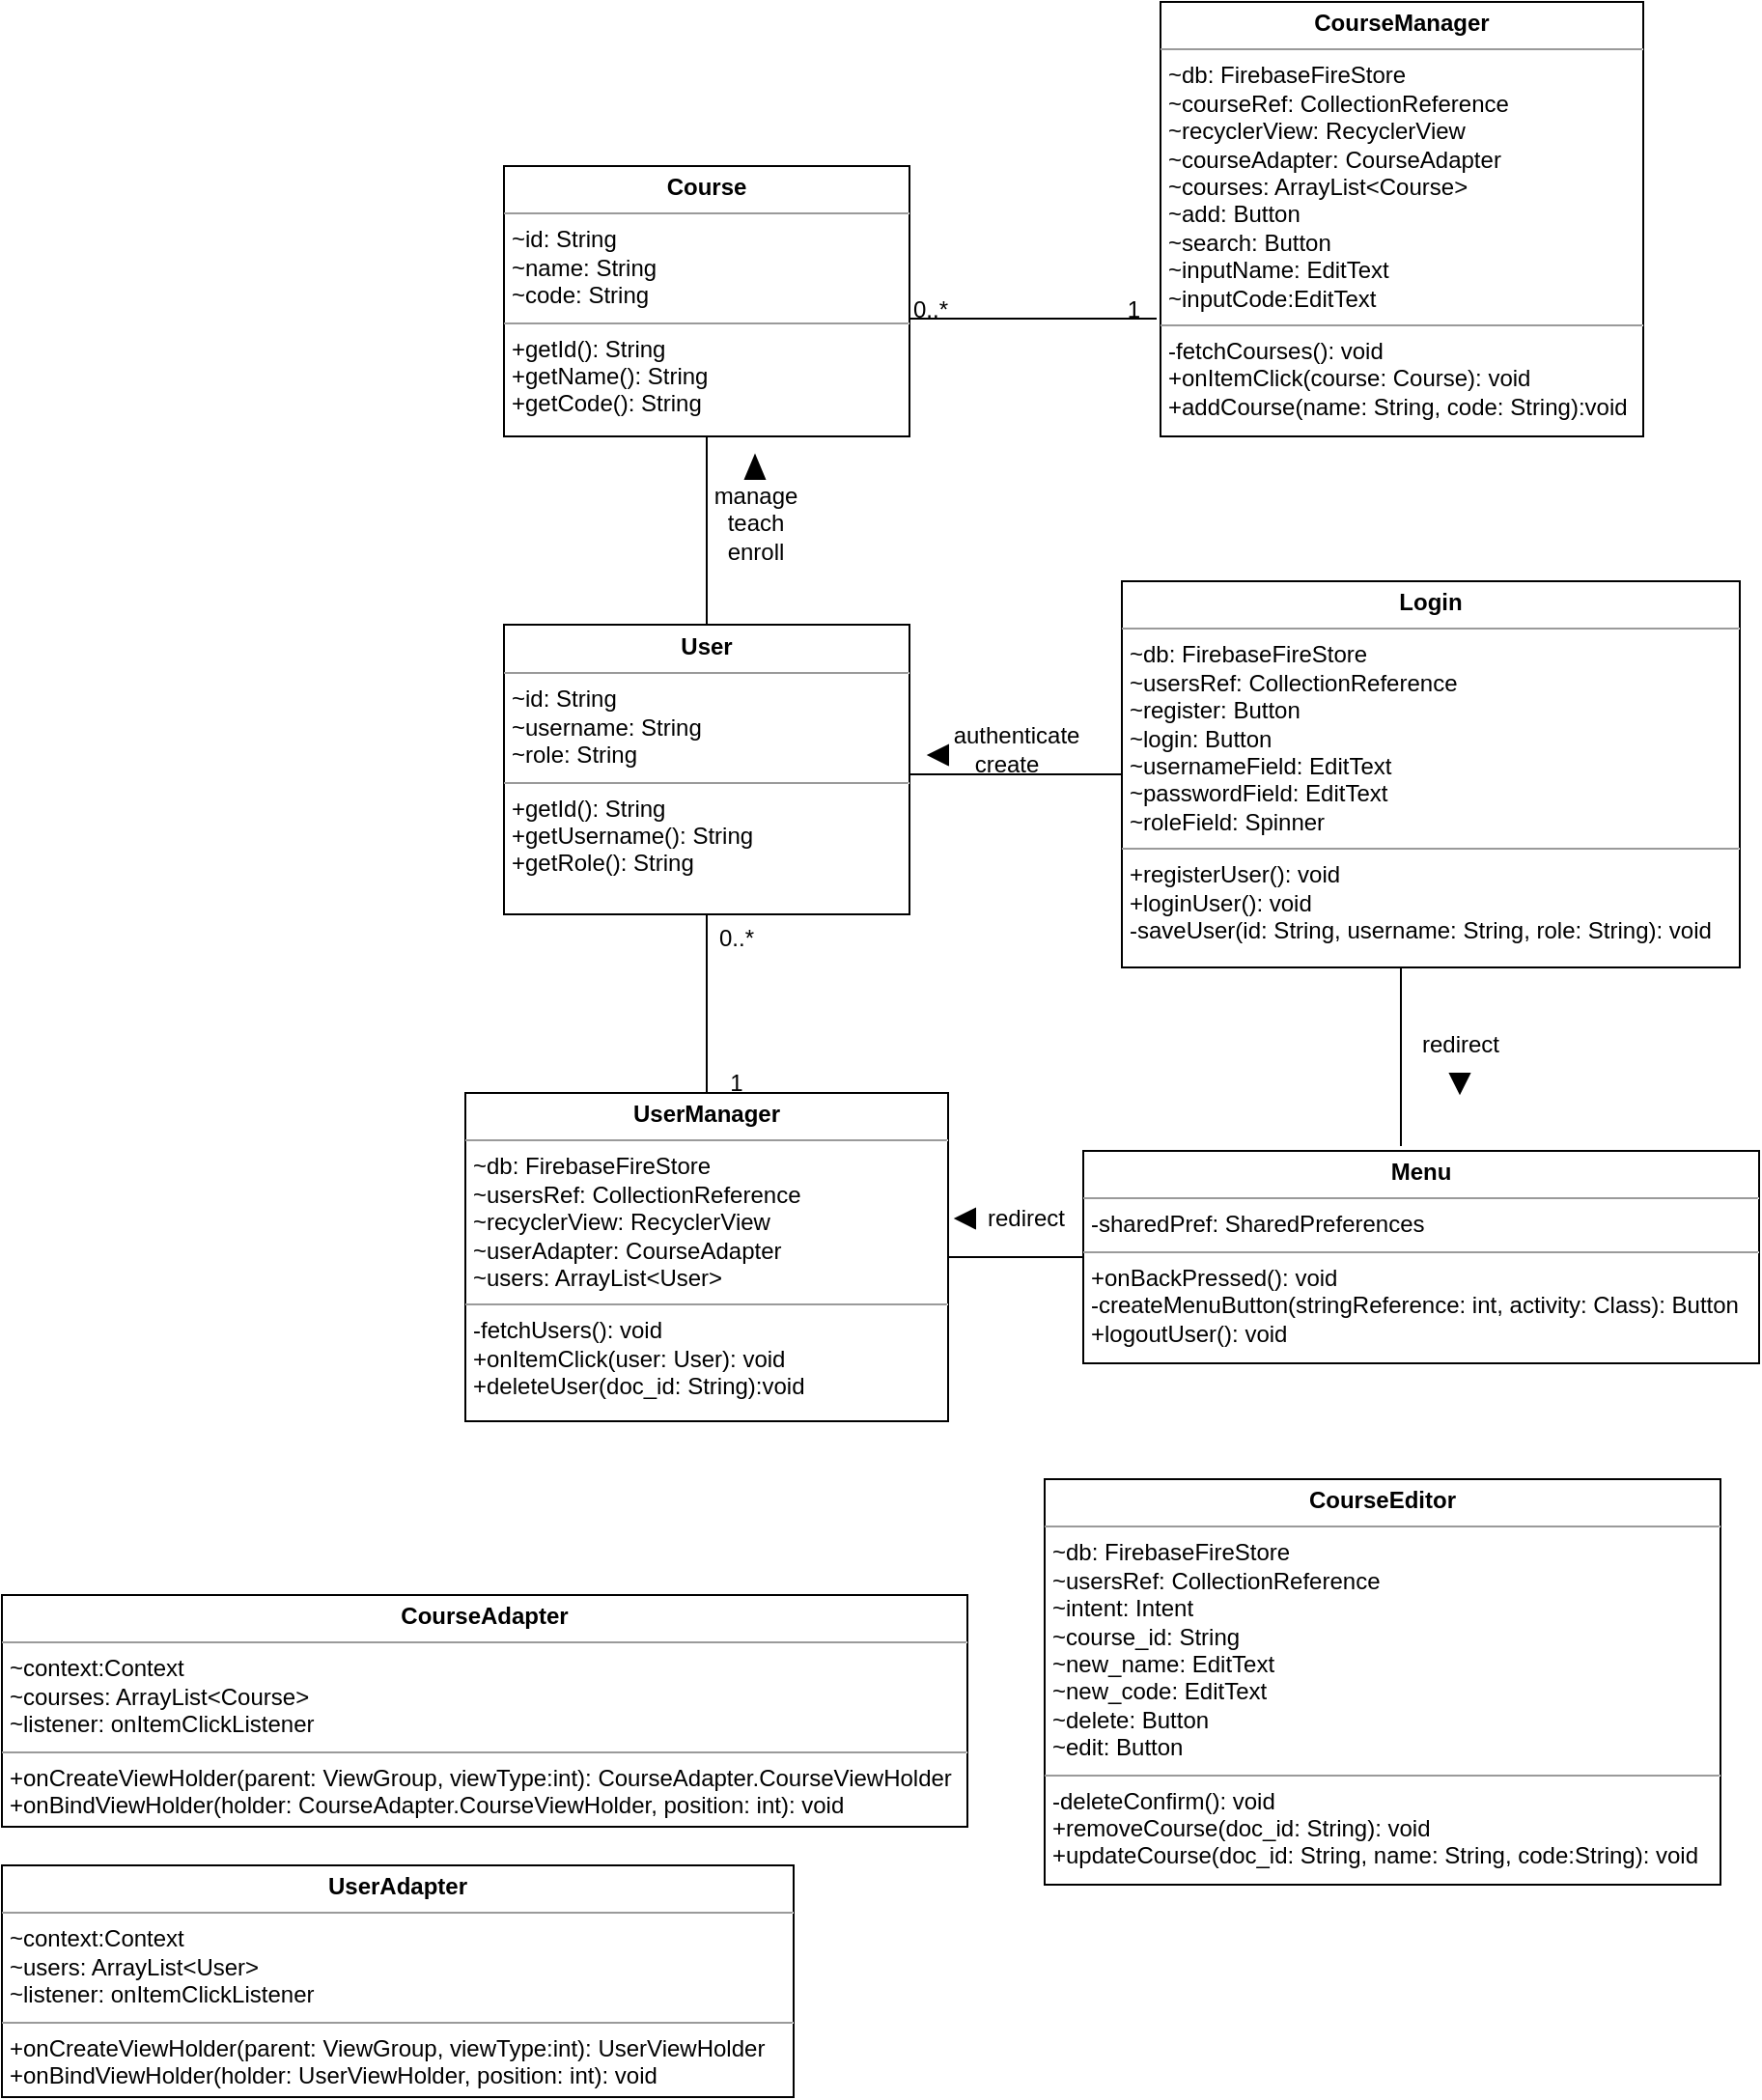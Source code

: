 <mxfile version="20.5.1" type="device"><diagram id="C5RBs43oDa-KdzZeNtuy" name="Page-1"><mxGraphModel dx="1716" dy="492" grid="1" gridSize="10" guides="1" tooltips="1" connect="1" arrows="1" fold="1" page="1" pageScale="1" pageWidth="827" pageHeight="1169" math="0" shadow="0"><root><mxCell id="WIyWlLk6GJQsqaUBKTNV-0"/><mxCell id="WIyWlLk6GJQsqaUBKTNV-1" parent="WIyWlLk6GJQsqaUBKTNV-0"/><mxCell id="zkfFHV4jXpPFQw0GAbJ--26" value="" style="endArrow=none;shadow=0;strokeWidth=1;rounded=0;endFill=0;edgeStyle=elbowEdgeStyle;elbow=vertical;strokeColor=default;" parent="WIyWlLk6GJQsqaUBKTNV-1" edge="1"><mxGeometry x="0.5" y="41" relative="1" as="geometry"><mxPoint x="380" y="189" as="sourcePoint"/><mxPoint x="508" y="189" as="targetPoint"/><mxPoint x="-40" y="32" as="offset"/></mxGeometry></mxCell><mxCell id="zkfFHV4jXpPFQw0GAbJ--27" value="0..*" style="resizable=0;align=left;verticalAlign=bottom;labelBackgroundColor=none;fontSize=12;" parent="zkfFHV4jXpPFQw0GAbJ--26" connectable="0" vertex="1"><mxGeometry x="-1" relative="1" as="geometry"><mxPoint y="4" as="offset"/></mxGeometry></mxCell><mxCell id="zkfFHV4jXpPFQw0GAbJ--28" value="1" style="resizable=0;align=right;verticalAlign=bottom;labelBackgroundColor=none;fontSize=12;" parent="zkfFHV4jXpPFQw0GAbJ--26" connectable="0" vertex="1"><mxGeometry x="1" relative="1" as="geometry"><mxPoint x="-7" y="4" as="offset"/></mxGeometry></mxCell><mxCell id="fP5dS_6nymFe7e1dq4BX-2" value="&lt;p style=&quot;margin:0px;margin-top:4px;text-align:center;&quot;&gt;&lt;b&gt;Course&lt;/b&gt;&lt;/p&gt;&lt;hr size=&quot;1&quot;&gt;&lt;p style=&quot;margin:0px;margin-left:4px;&quot;&gt;~id: String&lt;/p&gt;&lt;p style=&quot;margin:0px;margin-left:4px;&quot;&gt;&lt;span style=&quot;background-color: initial;&quot;&gt;~name: String&lt;/span&gt;&lt;/p&gt;&lt;p style=&quot;margin:0px;margin-left:4px;&quot;&gt;&lt;span style=&quot;background-color: initial;&quot;&gt;~code: String&amp;nbsp;&lt;/span&gt;&lt;/p&gt;&lt;hr size=&quot;1&quot;&gt;&lt;p style=&quot;margin:0px;margin-left:4px;&quot;&gt;+getId(): String&lt;/p&gt;&lt;p style=&quot;margin:0px;margin-left:4px;&quot;&gt;+getName(): String&lt;/p&gt;&lt;p style=&quot;margin:0px;margin-left:4px;&quot;&gt;+getCode(): String&lt;/p&gt;&lt;p style=&quot;margin:0px;margin-left:4px;&quot;&gt;&lt;br&gt;&lt;/p&gt;&lt;p style=&quot;margin:0px;margin-left:4px;&quot;&gt;&lt;br&gt;&lt;/p&gt;" style="verticalAlign=top;align=left;overflow=fill;fontSize=12;fontFamily=Helvetica;html=1;" vertex="1" parent="WIyWlLk6GJQsqaUBKTNV-1"><mxGeometry x="170" y="110" width="210" height="140" as="geometry"/></mxCell><mxCell id="fP5dS_6nymFe7e1dq4BX-23" style="edgeStyle=orthogonalEdgeStyle;rounded=0;orthogonalLoop=1;jettySize=auto;html=1;entryX=0.5;entryY=1;entryDx=0;entryDy=0;endArrow=none;endFill=0;" edge="1" parent="WIyWlLk6GJQsqaUBKTNV-1" source="fP5dS_6nymFe7e1dq4BX-3" target="fP5dS_6nymFe7e1dq4BX-2"><mxGeometry relative="1" as="geometry"/></mxCell><mxCell id="fP5dS_6nymFe7e1dq4BX-3" value="&lt;p style=&quot;margin:0px;margin-top:4px;text-align:center;&quot;&gt;&lt;b&gt;User&lt;/b&gt;&lt;/p&gt;&lt;hr size=&quot;1&quot;&gt;&lt;p style=&quot;margin:0px;margin-left:4px;&quot;&gt;~id: String&lt;/p&gt;&lt;p style=&quot;margin:0px;margin-left:4px;&quot;&gt;&lt;span style=&quot;background-color: initial;&quot;&gt;~username: String&lt;/span&gt;&lt;/p&gt;&lt;p style=&quot;margin:0px;margin-left:4px;&quot;&gt;&lt;span style=&quot;background-color: initial;&quot;&gt;~role: String&amp;nbsp;&lt;/span&gt;&lt;/p&gt;&lt;hr size=&quot;1&quot;&gt;&lt;p style=&quot;margin:0px;margin-left:4px;&quot;&gt;+getId(): String&lt;/p&gt;&lt;p style=&quot;margin:0px;margin-left:4px;&quot;&gt;+getUsername(): String&lt;/p&gt;&lt;p style=&quot;margin:0px;margin-left:4px;&quot;&gt;+getRole(): String&lt;/p&gt;&lt;p style=&quot;margin:0px;margin-left:4px;&quot;&gt;&lt;br&gt;&lt;/p&gt;&lt;p style=&quot;margin:0px;margin-left:4px;&quot;&gt;&lt;br&gt;&lt;/p&gt;" style="verticalAlign=top;align=left;overflow=fill;fontSize=12;fontFamily=Helvetica;html=1;" vertex="1" parent="WIyWlLk6GJQsqaUBKTNV-1"><mxGeometry x="170" y="347.5" width="210" height="150" as="geometry"/></mxCell><mxCell id="fP5dS_6nymFe7e1dq4BX-4" value="&lt;p style=&quot;margin:0px;margin-top:4px;text-align:center;&quot;&gt;&lt;b&gt;CourseManager&lt;/b&gt;&lt;/p&gt;&lt;hr size=&quot;1&quot;&gt;&lt;p style=&quot;margin:0px;margin-left:4px;&quot;&gt;~db: FirebaseFireStore&lt;/p&gt;&lt;p style=&quot;margin:0px;margin-left:4px;&quot;&gt;~courseRef: CollectionReference&lt;/p&gt;&lt;p style=&quot;margin:0px;margin-left:4px;&quot;&gt;~recyclerView: RecyclerView&lt;/p&gt;&lt;p style=&quot;margin:0px;margin-left:4px;&quot;&gt;~courseAdapter: CourseAdapter&lt;/p&gt;&lt;p style=&quot;margin:0px;margin-left:4px;&quot;&gt;~courses: ArrayList&amp;lt;Course&amp;gt;&lt;/p&gt;&lt;p style=&quot;margin:0px;margin-left:4px;&quot;&gt;~add: Button&lt;/p&gt;&lt;p style=&quot;margin:0px;margin-left:4px;&quot;&gt;~search: Button&lt;/p&gt;&lt;p style=&quot;margin:0px;margin-left:4px;&quot;&gt;~inputName: EditText&lt;/p&gt;&lt;p style=&quot;margin:0px;margin-left:4px;&quot;&gt;~inputCode:EditText&lt;/p&gt;&lt;hr size=&quot;1&quot;&gt;&lt;p style=&quot;margin:0px;margin-left:4px;&quot;&gt;-fetchCourses(): void&lt;/p&gt;&lt;p style=&quot;margin:0px;margin-left:4px;&quot;&gt;+onItemClick(course: Course): void&lt;/p&gt;&lt;p style=&quot;margin:0px;margin-left:4px;&quot;&gt;+addCourse(name: String, code: String):void&lt;/p&gt;" style="verticalAlign=top;align=left;overflow=fill;fontSize=12;fontFamily=Helvetica;html=1;" vertex="1" parent="WIyWlLk6GJQsqaUBKTNV-1"><mxGeometry x="510" y="25" width="250" height="225" as="geometry"/></mxCell><mxCell id="fP5dS_6nymFe7e1dq4BX-5" value="&lt;p style=&quot;margin:0px;margin-top:4px;text-align:center;&quot;&gt;&lt;b&gt;UserManager&lt;/b&gt;&lt;/p&gt;&lt;hr size=&quot;1&quot;&gt;&lt;p style=&quot;margin:0px;margin-left:4px;&quot;&gt;~db: FirebaseFireStore&lt;/p&gt;&lt;p style=&quot;margin:0px;margin-left:4px;&quot;&gt;~usersRef: CollectionReference&lt;/p&gt;&lt;p style=&quot;margin:0px;margin-left:4px;&quot;&gt;~recyclerView: RecyclerView&lt;/p&gt;&lt;p style=&quot;margin:0px;margin-left:4px;&quot;&gt;~userAdapter: CourseAdapter&lt;/p&gt;&lt;p style=&quot;margin:0px;margin-left:4px;&quot;&gt;~users: ArrayList&amp;lt;User&amp;gt;&lt;/p&gt;&lt;hr size=&quot;1&quot;&gt;&lt;p style=&quot;margin:0px;margin-left:4px;&quot;&gt;-fetchUsers(): void&lt;/p&gt;&lt;p style=&quot;margin:0px;margin-left:4px;&quot;&gt;+onItemClick(user: User): void&lt;/p&gt;&lt;p style=&quot;margin:0px;margin-left:4px;&quot;&gt;+deleteUser(doc_id: String):void&lt;/p&gt;" style="verticalAlign=top;align=left;overflow=fill;fontSize=12;fontFamily=Helvetica;html=1;" vertex="1" parent="WIyWlLk6GJQsqaUBKTNV-1"><mxGeometry x="150" y="590" width="250" height="170" as="geometry"/></mxCell><mxCell id="fP5dS_6nymFe7e1dq4BX-13" value="" style="endArrow=none;html=1;rounded=0;entryX=0.5;entryY=0;entryDx=0;entryDy=0;exitX=0.5;exitY=1;exitDx=0;exitDy=0;endFill=0;" edge="1" parent="WIyWlLk6GJQsqaUBKTNV-1" source="fP5dS_6nymFe7e1dq4BX-3" target="fP5dS_6nymFe7e1dq4BX-5"><mxGeometry width="50" height="50" relative="1" as="geometry"><mxPoint x="390" y="490" as="sourcePoint"/><mxPoint x="440" y="440" as="targetPoint"/></mxGeometry></mxCell><mxCell id="fP5dS_6nymFe7e1dq4BX-15" value="0..*" style="text;html=1;align=center;verticalAlign=middle;resizable=0;points=[];autosize=1;strokeColor=none;fillColor=none;" vertex="1" parent="WIyWlLk6GJQsqaUBKTNV-1"><mxGeometry x="270" y="495" width="40" height="30" as="geometry"/></mxCell><mxCell id="fP5dS_6nymFe7e1dq4BX-16" value="1" style="text;html=1;align=center;verticalAlign=middle;resizable=0;points=[];autosize=1;strokeColor=none;fillColor=none;" vertex="1" parent="WIyWlLk6GJQsqaUBKTNV-1"><mxGeometry x="275" y="570" width="30" height="30" as="geometry"/></mxCell><mxCell id="fP5dS_6nymFe7e1dq4BX-20" value="" style="edgeStyle=orthogonalEdgeStyle;rounded=0;orthogonalLoop=1;jettySize=auto;html=1;endArrow=none;endFill=0;" edge="1" parent="WIyWlLk6GJQsqaUBKTNV-1" source="fP5dS_6nymFe7e1dq4BX-19"><mxGeometry relative="1" as="geometry"><mxPoint x="380" y="425" as="targetPoint"/></mxGeometry></mxCell><mxCell id="fP5dS_6nymFe7e1dq4BX-19" value="&lt;p style=&quot;margin:0px;margin-top:4px;text-align:center;&quot;&gt;&lt;b&gt;Login&lt;/b&gt;&lt;/p&gt;&lt;hr size=&quot;1&quot;&gt;&lt;p style=&quot;margin: 0px 0px 0px 4px;&quot;&gt;~db: FirebaseFireStore&lt;/p&gt;&lt;p style=&quot;margin: 0px 0px 0px 4px;&quot;&gt;~usersRef: CollectionReference&lt;/p&gt;&lt;p style=&quot;margin: 0px 0px 0px 4px;&quot;&gt;~register: Button&lt;/p&gt;&lt;p style=&quot;margin: 0px 0px 0px 4px;&quot;&gt;~login: Button&lt;/p&gt;&lt;p style=&quot;margin: 0px 0px 0px 4px;&quot;&gt;~usernameField: EditText&lt;/p&gt;&lt;p style=&quot;margin: 0px 0px 0px 4px;&quot;&gt;~passwordField: EditText&lt;/p&gt;&lt;p style=&quot;margin: 0px 0px 0px 4px;&quot;&gt;~roleField: Spinner&lt;/p&gt;&lt;hr size=&quot;1&quot;&gt;&lt;p style=&quot;margin:0px;margin-left:4px;&quot;&gt;+registerUser(): void&lt;/p&gt;&lt;p style=&quot;margin:0px;margin-left:4px;&quot;&gt;+loginUser(): void&lt;/p&gt;&lt;p style=&quot;margin:0px;margin-left:4px;&quot;&gt;-saveUser(id: String, username: String, role: String): void&lt;/p&gt;&lt;p style=&quot;margin:0px;margin-left:4px;&quot;&gt;&lt;br&gt;&lt;/p&gt;&lt;p style=&quot;margin:0px;margin-left:4px;&quot;&gt;&lt;br&gt;&lt;/p&gt;" style="verticalAlign=top;align=left;overflow=fill;fontSize=12;fontFamily=Helvetica;html=1;" vertex="1" parent="WIyWlLk6GJQsqaUBKTNV-1"><mxGeometry x="490" y="325" width="320" height="200" as="geometry"/></mxCell><mxCell id="fP5dS_6nymFe7e1dq4BX-21" value="create" style="text;html=1;align=center;verticalAlign=middle;resizable=0;points=[];autosize=1;strokeColor=none;fillColor=none;" vertex="1" parent="WIyWlLk6GJQsqaUBKTNV-1"><mxGeometry x="400" y="405" width="60" height="30" as="geometry"/></mxCell><mxCell id="fP5dS_6nymFe7e1dq4BX-22" value="authenticate" style="text;html=1;align=center;verticalAlign=middle;resizable=0;points=[];autosize=1;strokeColor=none;fillColor=none;" vertex="1" parent="WIyWlLk6GJQsqaUBKTNV-1"><mxGeometry x="390" y="390" width="90" height="30" as="geometry"/></mxCell><mxCell id="fP5dS_6nymFe7e1dq4BX-24" value="manage&lt;br&gt;teach&lt;br&gt;enroll" style="text;html=1;align=center;verticalAlign=middle;resizable=0;points=[];autosize=1;strokeColor=none;fillColor=none;" vertex="1" parent="WIyWlLk6GJQsqaUBKTNV-1"><mxGeometry x="265" y="265" width="70" height="60" as="geometry"/></mxCell><mxCell id="fP5dS_6nymFe7e1dq4BX-26" value="" style="endArrow=classic;html=1;rounded=0;strokeColor=none;" edge="1" parent="WIyWlLk6GJQsqaUBKTNV-1"><mxGeometry width="50" height="50" relative="1" as="geometry"><mxPoint x="440" y="340" as="sourcePoint"/><mxPoint x="440" y="260" as="targetPoint"/></mxGeometry></mxCell><mxCell id="fP5dS_6nymFe7e1dq4BX-29" value="" style="triangle;whiteSpace=wrap;html=1;direction=north;fillColor=#000000;" vertex="1" parent="WIyWlLk6GJQsqaUBKTNV-1"><mxGeometry x="295" y="260" width="10" height="12" as="geometry"/></mxCell><mxCell id="fP5dS_6nymFe7e1dq4BX-30" value="" style="triangle;whiteSpace=wrap;html=1;direction=west;fillColor=#000000;" vertex="1" parent="WIyWlLk6GJQsqaUBKTNV-1"><mxGeometry x="390" y="410" width="10" height="10" as="geometry"/></mxCell><mxCell id="fP5dS_6nymFe7e1dq4BX-43" style="edgeStyle=orthogonalEdgeStyle;rounded=0;orthogonalLoop=1;jettySize=auto;html=1;entryX=1;entryY=0.5;entryDx=0;entryDy=0;strokeColor=#000000;endArrow=none;endFill=0;" edge="1" parent="WIyWlLk6GJQsqaUBKTNV-1" source="fP5dS_6nymFe7e1dq4BX-32" target="fP5dS_6nymFe7e1dq4BX-5"><mxGeometry relative="1" as="geometry"/></mxCell><mxCell id="fP5dS_6nymFe7e1dq4BX-32" value="&lt;p style=&quot;margin:0px;margin-top:4px;text-align:center;&quot;&gt;&lt;b&gt;Menu&lt;/b&gt;&lt;/p&gt;&lt;hr size=&quot;1&quot;&gt;&lt;p style=&quot;margin:0px;margin-left:4px;&quot;&gt;-sharedPref: SharedPreferences&lt;/p&gt;&lt;hr size=&quot;1&quot;&gt;&lt;p style=&quot;margin:0px;margin-left:4px;&quot;&gt;+onBackPressed(): void&lt;/p&gt;&lt;p style=&quot;margin:0px;margin-left:4px;&quot;&gt;-createMenuButton(stringReference: int, activity: Class): Button&lt;/p&gt;&lt;p style=&quot;margin:0px;margin-left:4px;&quot;&gt;+logoutUser(): void&lt;/p&gt;" style="verticalAlign=top;align=left;overflow=fill;fontSize=12;fontFamily=Helvetica;html=1;" vertex="1" parent="WIyWlLk6GJQsqaUBKTNV-1"><mxGeometry x="470" y="620" width="350" height="110" as="geometry"/></mxCell><mxCell id="fP5dS_6nymFe7e1dq4BX-40" value="" style="endArrow=none;html=1;rounded=0;entryX=0.5;entryY=0;entryDx=0;entryDy=0;exitX=0.5;exitY=1;exitDx=0;exitDy=0;endFill=0;" edge="1" parent="WIyWlLk6GJQsqaUBKTNV-1"><mxGeometry width="50" height="50" relative="1" as="geometry"><mxPoint x="634.5" y="525" as="sourcePoint"/><mxPoint x="634.5" y="617.5" as="targetPoint"/></mxGeometry></mxCell><mxCell id="fP5dS_6nymFe7e1dq4BX-41" value="redirect&lt;br&gt;" style="text;html=1;align=center;verticalAlign=middle;resizable=0;points=[];autosize=1;strokeColor=none;fillColor=none;" vertex="1" parent="WIyWlLk6GJQsqaUBKTNV-1"><mxGeometry x="635" y="550" width="60" height="30" as="geometry"/></mxCell><mxCell id="fP5dS_6nymFe7e1dq4BX-42" value="" style="triangle;whiteSpace=wrap;html=1;direction=south;fillColor=#000000;" vertex="1" parent="WIyWlLk6GJQsqaUBKTNV-1"><mxGeometry x="660" y="580" width="10" height="10" as="geometry"/></mxCell><mxCell id="fP5dS_6nymFe7e1dq4BX-44" value="redirect&lt;br&gt;" style="text;html=1;align=center;verticalAlign=middle;resizable=0;points=[];autosize=1;strokeColor=none;fillColor=none;" vertex="1" parent="WIyWlLk6GJQsqaUBKTNV-1"><mxGeometry x="410" y="640" width="60" height="30" as="geometry"/></mxCell><mxCell id="fP5dS_6nymFe7e1dq4BX-46" value="" style="triangle;whiteSpace=wrap;html=1;direction=west;fillColor=#000000;" vertex="1" parent="WIyWlLk6GJQsqaUBKTNV-1"><mxGeometry x="404" y="650" width="10" height="10" as="geometry"/></mxCell><mxCell id="fP5dS_6nymFe7e1dq4BX-47" value="&lt;p style=&quot;margin:0px;margin-top:4px;text-align:center;&quot;&gt;&lt;b&gt;CourseEditor&lt;/b&gt;&lt;/p&gt;&lt;hr size=&quot;1&quot;&gt;&lt;p style=&quot;margin:0px;margin-left:4px;&quot;&gt;~db: FirebaseFireStore&lt;/p&gt;&lt;p style=&quot;margin:0px;margin-left:4px;&quot;&gt;~usersRef: CollectionReference&lt;/p&gt;&lt;p style=&quot;margin:0px;margin-left:4px;&quot;&gt;~intent: Intent&lt;/p&gt;&lt;p style=&quot;margin:0px;margin-left:4px;&quot;&gt;~course_id: String&lt;/p&gt;&lt;p style=&quot;margin:0px;margin-left:4px;&quot;&gt;~new_name: EditText&lt;/p&gt;&lt;p style=&quot;margin:0px;margin-left:4px;&quot;&gt;~new_code: EditText&lt;/p&gt;&lt;p style=&quot;margin:0px;margin-left:4px;&quot;&gt;~delete: Button&lt;/p&gt;&lt;p style=&quot;margin:0px;margin-left:4px;&quot;&gt;~edit: Button&lt;/p&gt;&lt;hr size=&quot;1&quot;&gt;&lt;p style=&quot;margin:0px;margin-left:4px;&quot;&gt;-deleteConfirm(): void&lt;/p&gt;&lt;p style=&quot;margin:0px;margin-left:4px;&quot;&gt;+removeCourse(doc_id: String): void&lt;/p&gt;&lt;p style=&quot;margin:0px;margin-left:4px;&quot;&gt;+updateCourse(doc_id: String, name: String, code:String): void&lt;/p&gt;" style="verticalAlign=top;align=left;overflow=fill;fontSize=12;fontFamily=Helvetica;html=1;" vertex="1" parent="WIyWlLk6GJQsqaUBKTNV-1"><mxGeometry x="450" y="790" width="350" height="210" as="geometry"/></mxCell><mxCell id="fP5dS_6nymFe7e1dq4BX-49" value="&lt;p style=&quot;margin:0px;margin-top:4px;text-align:center;&quot;&gt;&lt;b&gt;CourseAdapter&lt;/b&gt;&lt;/p&gt;&lt;hr size=&quot;1&quot;&gt;&lt;p style=&quot;margin:0px;margin-left:4px;&quot;&gt;~context:Context&lt;/p&gt;&lt;p style=&quot;margin:0px;margin-left:4px;&quot;&gt;~courses: ArrayList&amp;lt;Course&amp;gt;&lt;/p&gt;&lt;p style=&quot;margin:0px;margin-left:4px;&quot;&gt;~listener: onItemClickListener&lt;/p&gt;&lt;hr size=&quot;1&quot;&gt;&lt;p style=&quot;margin:0px;margin-left:4px;&quot;&gt;+onCreateViewHolder(parent: ViewGroup, viewType:int): CourseAdapter.CourseViewHolder&lt;/p&gt;&lt;p style=&quot;margin:0px;margin-left:4px;&quot;&gt;+onBindViewHolder(holder: CourseAdapter.CourseViewHolder, position: int): void&lt;/p&gt;" style="verticalAlign=top;align=left;overflow=fill;fontSize=12;fontFamily=Helvetica;html=1;" vertex="1" parent="WIyWlLk6GJQsqaUBKTNV-1"><mxGeometry x="-90" y="850" width="500" height="120" as="geometry"/></mxCell><mxCell id="fP5dS_6nymFe7e1dq4BX-50" value="&lt;p style=&quot;margin:0px;margin-top:4px;text-align:center;&quot;&gt;&lt;b&gt;UserAdapter&lt;/b&gt;&lt;/p&gt;&lt;hr size=&quot;1&quot;&gt;&lt;p style=&quot;margin:0px;margin-left:4px;&quot;&gt;~context:Context&lt;/p&gt;&lt;p style=&quot;margin:0px;margin-left:4px;&quot;&gt;~users: ArrayList&amp;lt;User&amp;gt;&lt;/p&gt;&lt;p style=&quot;margin:0px;margin-left:4px;&quot;&gt;~listener: onItemClickListener&lt;/p&gt;&lt;hr size=&quot;1&quot;&gt;&lt;p style=&quot;margin:0px;margin-left:4px;&quot;&gt;+onCreateViewHolder(parent: ViewGroup, viewType:int): UserViewHolder&lt;/p&gt;&lt;p style=&quot;margin:0px;margin-left:4px;&quot;&gt;+onBindViewHolder(holder: UserViewHolder, position: int): void&lt;/p&gt;" style="verticalAlign=top;align=left;overflow=fill;fontSize=12;fontFamily=Helvetica;html=1;" vertex="1" parent="WIyWlLk6GJQsqaUBKTNV-1"><mxGeometry x="-90" y="990" width="410" height="120" as="geometry"/></mxCell></root></mxGraphModel></diagram></mxfile>